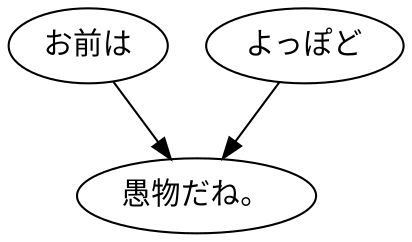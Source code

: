 digraph graph1896 {
	node0 [label="お前は"];
	node1 [label="よっぽど"];
	node2 [label="愚物だね。"];
	node0 -> node2;
	node1 -> node2;
}
